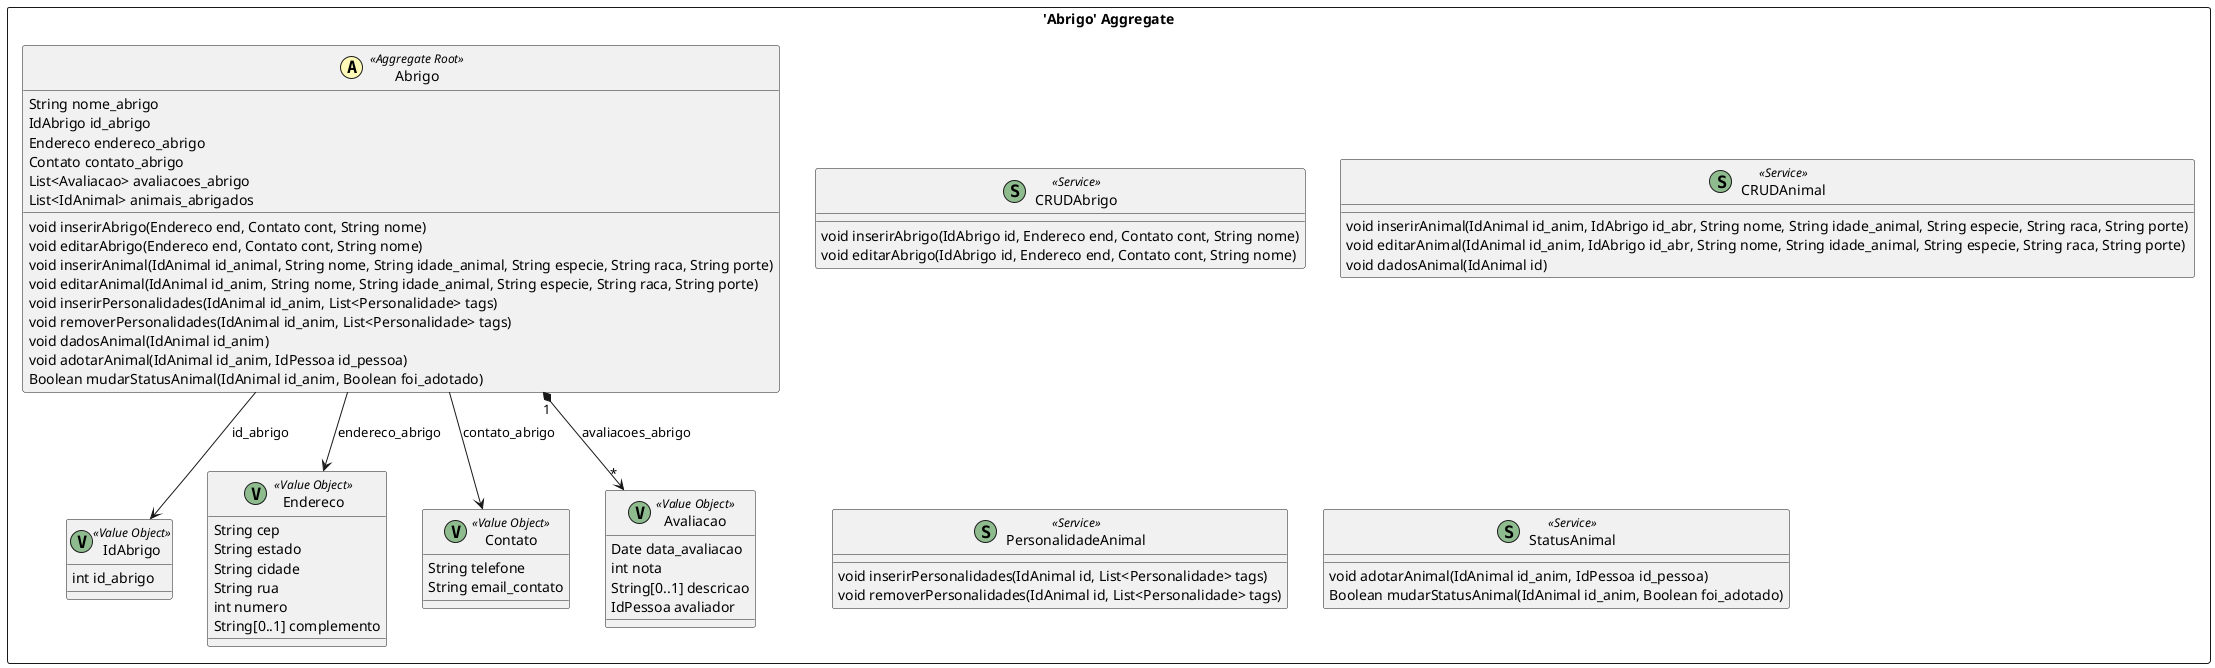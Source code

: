 @startuml

skinparam componentStyle uml2

package "'Abrigo' Aggregate" <<Rectangle>> {
	class Abrigo <<(A,#fffab8) Aggregate Root>> {
		String nome_abrigo
		IdAbrigo id_abrigo
		Endereco endereco_abrigo
		Contato contato_abrigo
		List<Avaliacao> avaliacoes_abrigo
		List<IdAnimal> animais_abrigados
		void inserirAbrigo(Endereco end, Contato cont, String nome)
		void editarAbrigo(Endereco end, Contato cont, String nome)
		void inserirAnimal(IdAnimal id_animal, String nome, String idade_animal, String especie, String raca, String porte)
		void editarAnimal(IdAnimal id_anim, String nome, String idade_animal, String especie, String raca, String porte)
		void inserirPersonalidades(IdAnimal id_anim, List<Personalidade> tags)
		void removerPersonalidades(IdAnimal id_anim, List<Personalidade> tags)
		void dadosAnimal(IdAnimal id_anim)
		void adotarAnimal(IdAnimal id_anim, IdPessoa id_pessoa)
		Boolean mudarStatusAnimal(IdAnimal id_anim, Boolean foi_adotado)
	}
	class IdAbrigo <<(V,DarkSeaGreen) Value Object>> {
		int id_abrigo
	}
	class Endereco <<(V,DarkSeaGreen) Value Object>> {
		String cep
		String estado
		String cidade
		String rua
		int numero
		String[0..1] complemento
	}
	class Contato <<(V,DarkSeaGreen) Value Object>> {
		String telefone
		String email_contato
	}
	class Avaliacao <<(V,DarkSeaGreen) Value Object>> {
		Date data_avaliacao
		int nota
		String[0..1] descricao
		IdPessoa avaliador
	}
	class CRUDAbrigo <<(S,DarkSeaGreen) Service>> {
		void inserirAbrigo(IdAbrigo id, Endereco end, Contato cont, String nome)
		void editarAbrigo(IdAbrigo id, Endereco end, Contato cont, String nome)
	}
	class CRUDAnimal <<(S,DarkSeaGreen) Service>> {
		void inserirAnimal(IdAnimal id_anim, IdAbrigo id_abr, String nome, String idade_animal, String especie, String raca, String porte)
		void editarAnimal(IdAnimal id_anim, IdAbrigo id_abr, String nome, String idade_animal, String especie, String raca, String porte)
		void dadosAnimal(IdAnimal id)
	}
	class PersonalidadeAnimal <<(S,DarkSeaGreen) Service>> {
		void inserirPersonalidades(IdAnimal id, List<Personalidade> tags)
		void removerPersonalidades(IdAnimal id, List<Personalidade> tags)
	}
	class StatusAnimal <<(S,DarkSeaGreen) Service>> {
		void adotarAnimal(IdAnimal id_anim, IdPessoa id_pessoa)
		Boolean mudarStatusAnimal(IdAnimal id_anim, Boolean foi_adotado)
	}
}
Abrigo --> IdAbrigo : id_abrigo
Abrigo --> Endereco : endereco_abrigo
Abrigo --> Contato : contato_abrigo
Abrigo "1" *--> "*" Avaliacao : avaliacoes_abrigo


@enduml
